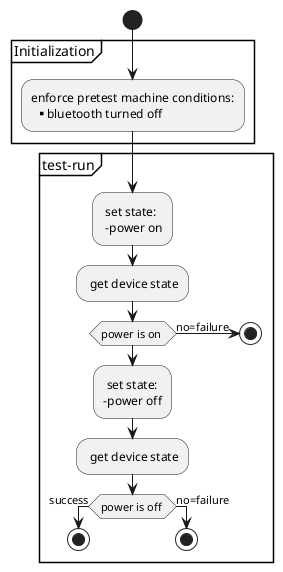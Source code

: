 @startuml

start
partition Initialization {
    :enforce pretest machine conditions:
    ** bluetooth turned off;
}

partition test-run {

    : set state:
     -power on;
    : get device state;

    if (power is on )
        : set state:
        -power off;
    else (no=failure)
        stop
    endif

    : get device state;
    if (power is off ) then (success)
        stop
    else (no=failure)
        stop
    endif
}
@enduml
